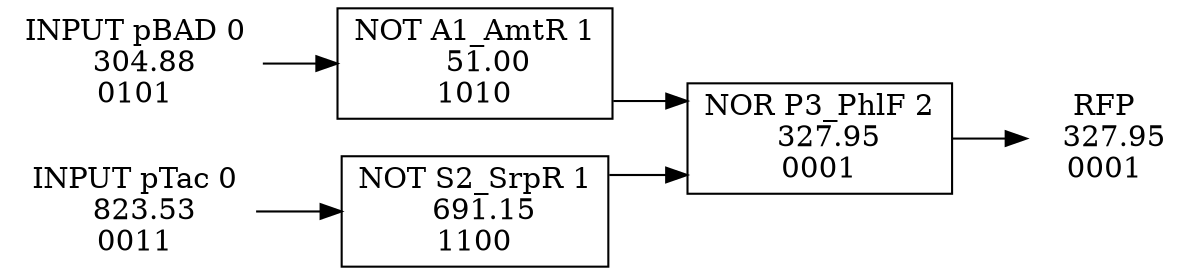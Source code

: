 #GRAPHVIZ_OUTPUT 
digraph{ 
rankdir=LR; 
splines=ortho; 
RFP[shape=none,label="RFP\n  327.95\n0001"]; 
pBAD[shape=none,label="INPUT pBAD 0\n  304.88\n0101"]; 
pTac[shape=none,label="INPUT pTac 0\n  823.53\n0011"]; 
P3_PhlF[shape=box,style=filled,fillcolor=gray100,label="NOR P3_PhlF 2\n  327.95\n0001"]; 
A1_AmtR[shape=box,style=filled,fillcolor=gray100,label="NOT A1_AmtR 1\n   51.00\n1010"]; 
S2_SrpR[shape=box,style=filled,fillcolor=gray100,label="NOT S2_SrpR 1\n  691.15\n1100"]; 
P3_PhlF->RFP; 
A1_AmtR->P3_PhlF; 
S2_SrpR->P3_PhlF; 
pBAD->A1_AmtR; 
pTac->S2_SrpR; 
} 
